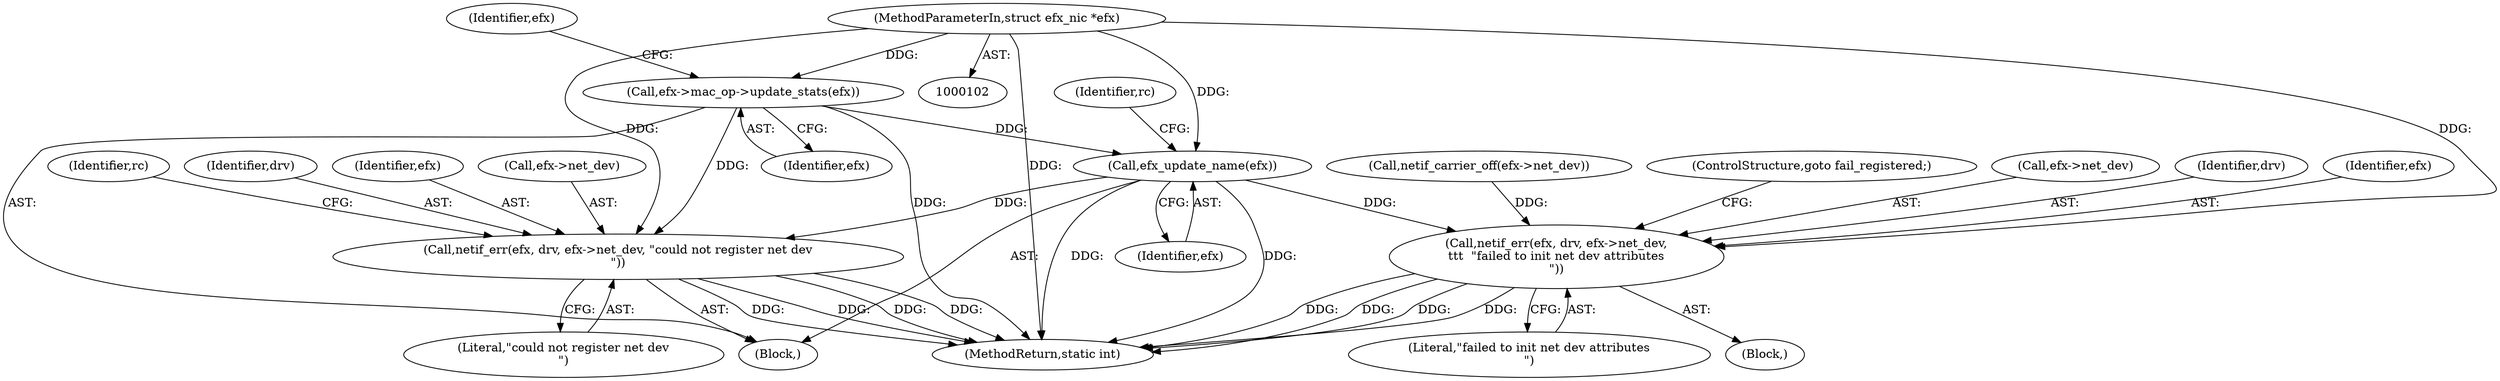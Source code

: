 digraph "0_linux_68cb695ccecf949d48949e72f8ce591fdaaa325c_0@API" {
"1000169" [label="(Call,efx_update_name(efx))"];
"1000144" [label="(Call,efx->mac_op->update_stats(efx))"];
"1000103" [label="(MethodParameterIn,struct efx_nic *efx)"];
"1000201" [label="(Call,netif_err(efx, drv, efx->net_dev,\n\t\t\t  \"failed to init net dev attributes\n\"))"];
"1000213" [label="(Call,netif_err(efx, drv, efx->net_dev, \"could not register net dev\n\"))"];
"1000204" [label="(Call,efx->net_dev)"];
"1000227" [label="(MethodReturn,static int)"];
"1000170" [label="(Identifier,efx)"];
"1000104" [label="(Block,)"];
"1000149" [label="(Identifier,efx)"];
"1000203" [label="(Identifier,drv)"];
"1000202" [label="(Identifier,efx)"];
"1000201" [label="(Call,netif_err(efx, drv, efx->net_dev,\n\t\t\t  \"failed to init net dev attributes\n\"))"];
"1000182" [label="(Call,netif_carrier_off(efx->net_dev))"];
"1000219" [label="(Literal,\"could not register net dev\n\")"];
"1000216" [label="(Call,efx->net_dev)"];
"1000144" [label="(Call,efx->mac_op->update_stats(efx))"];
"1000145" [label="(Identifier,efx)"];
"1000200" [label="(Block,)"];
"1000214" [label="(Identifier,efx)"];
"1000207" [label="(Literal,\"failed to init net dev attributes\n\")"];
"1000221" [label="(Identifier,rc)"];
"1000103" [label="(MethodParameterIn,struct efx_nic *efx)"];
"1000169" [label="(Call,efx_update_name(efx))"];
"1000208" [label="(ControlStructure,goto fail_registered;)"];
"1000215" [label="(Identifier,drv)"];
"1000213" [label="(Call,netif_err(efx, drv, efx->net_dev, \"could not register net dev\n\"))"];
"1000172" [label="(Identifier,rc)"];
"1000169" -> "1000104"  [label="AST: "];
"1000169" -> "1000170"  [label="CFG: "];
"1000170" -> "1000169"  [label="AST: "];
"1000172" -> "1000169"  [label="CFG: "];
"1000169" -> "1000227"  [label="DDG: "];
"1000169" -> "1000227"  [label="DDG: "];
"1000144" -> "1000169"  [label="DDG: "];
"1000103" -> "1000169"  [label="DDG: "];
"1000169" -> "1000201"  [label="DDG: "];
"1000169" -> "1000213"  [label="DDG: "];
"1000144" -> "1000104"  [label="AST: "];
"1000144" -> "1000145"  [label="CFG: "];
"1000145" -> "1000144"  [label="AST: "];
"1000149" -> "1000144"  [label="CFG: "];
"1000144" -> "1000227"  [label="DDG: "];
"1000103" -> "1000144"  [label="DDG: "];
"1000144" -> "1000213"  [label="DDG: "];
"1000103" -> "1000102"  [label="AST: "];
"1000103" -> "1000227"  [label="DDG: "];
"1000103" -> "1000201"  [label="DDG: "];
"1000103" -> "1000213"  [label="DDG: "];
"1000201" -> "1000200"  [label="AST: "];
"1000201" -> "1000207"  [label="CFG: "];
"1000202" -> "1000201"  [label="AST: "];
"1000203" -> "1000201"  [label="AST: "];
"1000204" -> "1000201"  [label="AST: "];
"1000207" -> "1000201"  [label="AST: "];
"1000208" -> "1000201"  [label="CFG: "];
"1000201" -> "1000227"  [label="DDG: "];
"1000201" -> "1000227"  [label="DDG: "];
"1000201" -> "1000227"  [label="DDG: "];
"1000201" -> "1000227"  [label="DDG: "];
"1000182" -> "1000201"  [label="DDG: "];
"1000213" -> "1000104"  [label="AST: "];
"1000213" -> "1000219"  [label="CFG: "];
"1000214" -> "1000213"  [label="AST: "];
"1000215" -> "1000213"  [label="AST: "];
"1000216" -> "1000213"  [label="AST: "];
"1000219" -> "1000213"  [label="AST: "];
"1000221" -> "1000213"  [label="CFG: "];
"1000213" -> "1000227"  [label="DDG: "];
"1000213" -> "1000227"  [label="DDG: "];
"1000213" -> "1000227"  [label="DDG: "];
"1000213" -> "1000227"  [label="DDG: "];
}
